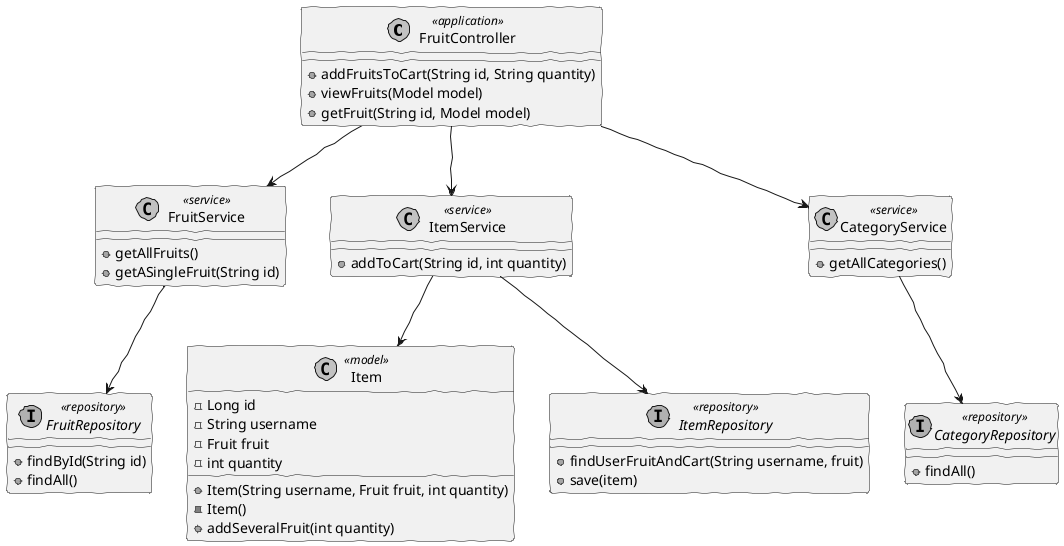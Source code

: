 @startuml
skinparam handwritten true
skinparam monochrome true
skinparam packageStyle rect
skinparam defaultFontName FG Virgil
skinparam shadowing false


class  FruitController <<application>>{
+addFruitsToCart(String id, String quantity)
+viewFruits(Model model)
+getFruit(String id, Model model)
}

class Item <<model>>{
-Long id
-String username
-Fruit fruit
-int quantity
+Item(String username, Fruit fruit, int quantity)
-Item()
+addSeveralFruit(int quantity)



}
class FruitService<<service>>{
+getAllFruits()
+getASingleFruit(String id)

}
class ItemService<<service>>{
+addToCart(String id, int quantity)

}
class CategoryService<<service>>{
+getAllCategories()


}
interface ItemRepository<<repository>>{
+findUserFruitAndCart(String username, fruit)
+save(item)
}
interface FruitRepository<<repository>>{
+findById(String id)
+findAll()
}
interface CategoryRepository<<repository>>{
+findAll()
}




FruitController --> FruitService
FruitController --> ItemService
FruitController --> CategoryService

ItemService --> Item
ItemService --> ItemRepository

CategoryService --> CategoryRepository

FruitService --> FruitRepository



@enduml